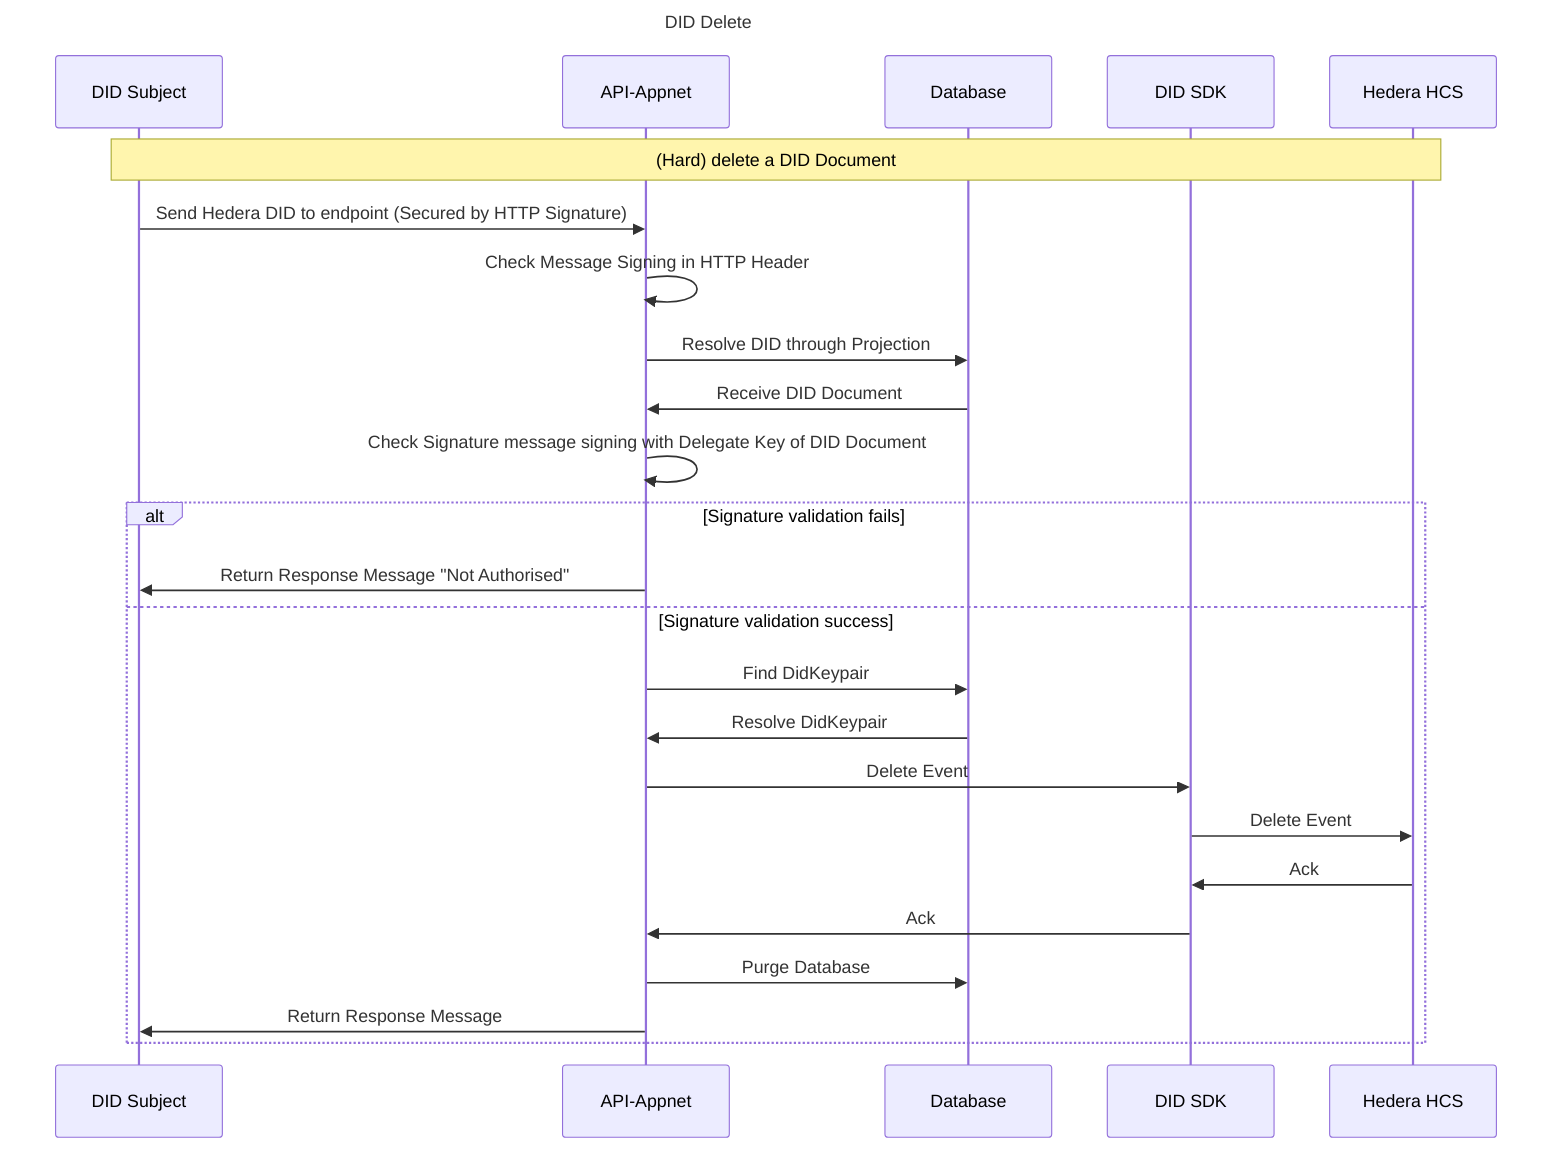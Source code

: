 sequenceDiagram
Title: DID Delete

participant Subject as DID Subject
participant API as API-Appnet
participant Database as Database
participant DIDSDK as DID SDK
participant HCS as Hedera HCS

note over Subject,HCS: (Hard) delete a DID Document
Subject ->> API: Send Hedera DID to endpoint (Secured by HTTP Signature)
API ->> API: Check Message Signing in HTTP Header
API ->> Database: Resolve DID through Projection
Database ->> API: Receive DID Document
API ->> API: Check Signature message signing with Delegate Key of DID Document
alt Signature validation fails
API ->> Subject: Return Response Message "Not Authorised"
else Signature validation success
API ->> Database: Find DidKeypair
Database ->> API: Resolve DidKeypair
API ->> DIDSDK: Delete Event
DIDSDK ->> HCS: Delete Event
HCS ->> DIDSDK: Ack
DIDSDK ->> API: Ack
API ->> Database: Purge Database
API ->> Subject: Return Response Message
end